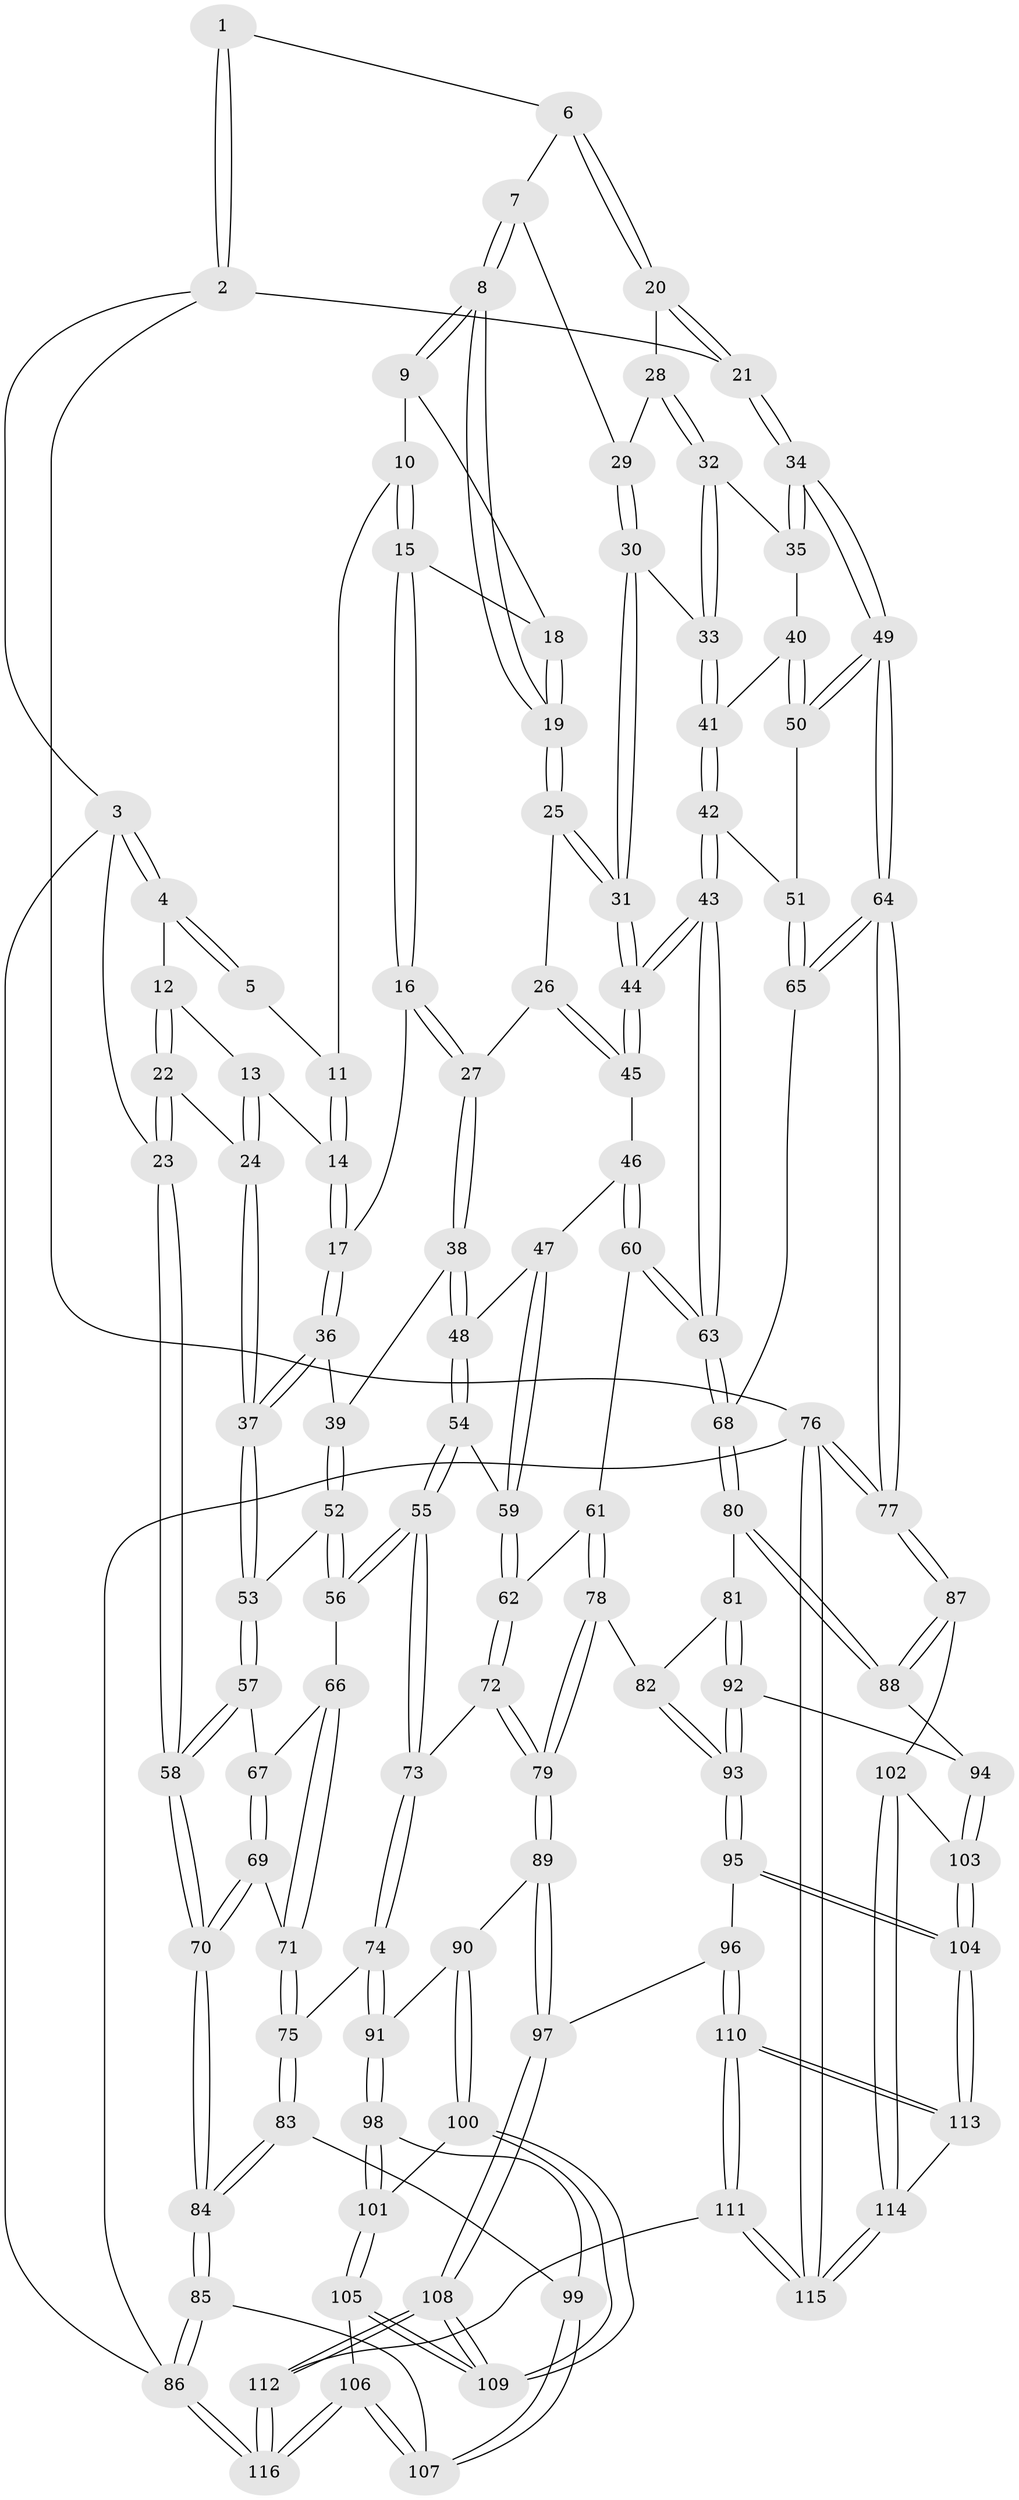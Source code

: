 // coarse degree distribution, {3: 0.27586206896551724, 4: 0.6724137931034483, 2: 0.017241379310344827, 5: 0.034482758620689655}
// Generated by graph-tools (version 1.1) at 2025/45/03/06/25 01:45:11]
// undirected, 116 vertices, 287 edges
graph export_dot {
graph [start="1"]
  node [color=gray90,style=filled];
  1 [pos="+0.6643344294000805+0"];
  2 [pos="+1+0"];
  3 [pos="+0+0"];
  4 [pos="+0+0"];
  5 [pos="+0.5466794928865766+0"];
  6 [pos="+0.725678477631319+0.09038649110497893"];
  7 [pos="+0.7199184828108572+0.1245254043906274"];
  8 [pos="+0.7166145478461035+0.12861869696071793"];
  9 [pos="+0.5749182330479234+0.1149645337196036"];
  10 [pos="+0.555652109274406+0.05676063685713441"];
  11 [pos="+0.5293582909172667+0"];
  12 [pos="+0.16158501896491162+0.015161805325844956"];
  13 [pos="+0.173023190835337+0.03164694522757175"];
  14 [pos="+0.39978286165511456+0.15936144335407598"];
  15 [pos="+0.504497267233969+0.1610089335822959"];
  16 [pos="+0.49226962903858484+0.16384791659155135"];
  17 [pos="+0.40323233326938024+0.16811824058268957"];
  18 [pos="+0.5411063295063543+0.15750176948493835"];
  19 [pos="+0.6644963670367445+0.23751660584186018"];
  20 [pos="+1+0.06906852615466638"];
  21 [pos="+1+0"];
  22 [pos="+0.031449523014295294+0.2909155724622103"];
  23 [pos="+0+0.33012162730897787"];
  24 [pos="+0.1875534210953238+0.3036630513218151"];
  25 [pos="+0.6643545430009354+0.23863751515324613"];
  26 [pos="+0.6449906122380489+0.26004066077946897"];
  27 [pos="+0.590863588818636+0.2705609263300041"];
  28 [pos="+0.9583147972587523+0.1532517049167993"];
  29 [pos="+0.7807596572804448+0.16232362961339888"];
  30 [pos="+0.84883969792608+0.25729550813354957"];
  31 [pos="+0.7666439235082608+0.3081626280340941"];
  32 [pos="+0.896795898521309+0.2605221174072332"];
  33 [pos="+0.8952576109702097+0.26207161173542026"];
  34 [pos="+1+0.3127006955772864"];
  35 [pos="+1+0.2960536852122815"];
  36 [pos="+0.40228377488955636+0.17808652635347283"];
  37 [pos="+0.19320953309408725+0.30933753886395726"];
  38 [pos="+0.4746036187126542+0.31563785476279077"];
  39 [pos="+0.43989889965500345+0.29878133864716755"];
  40 [pos="+0.916216383997413+0.34194618769334734"];
  41 [pos="+0.9073652611555397+0.34004846052298254"];
  42 [pos="+0.8678421405726172+0.40316272537640885"];
  43 [pos="+0.795574379168536+0.4343928349257207"];
  44 [pos="+0.7861270616228204+0.4226314427135967"];
  45 [pos="+0.6402078640528586+0.38690608652976316"];
  46 [pos="+0.6380409665486327+0.38898923767606175"];
  47 [pos="+0.6180032382308686+0.39576515396872647"];
  48 [pos="+0.5027675086521962+0.36936058629585805"];
  49 [pos="+1+0.40722599834734435"];
  50 [pos="+1+0.3886471155960336"];
  51 [pos="+0.9224346300612828+0.4353593182563605"];
  52 [pos="+0.3448360020354132+0.387043096850824"];
  53 [pos="+0.20925298777111564+0.35130514241732547"];
  54 [pos="+0.4939311085790997+0.48648693031269047"];
  55 [pos="+0.3910545653475697+0.5170440908941304"];
  56 [pos="+0.37603742819931946+0.501021344091317"];
  57 [pos="+0.18961605325877903+0.40024130407646874"];
  58 [pos="+0+0.5038765748248258"];
  59 [pos="+0.5453452019879524+0.5111111601438281"];
  60 [pos="+0.6647556148404016+0.5519480917837633"];
  61 [pos="+0.6279716547090023+0.5610418591920662"];
  62 [pos="+0.548292875034205+0.5145064518307395"];
  63 [pos="+0.7802028051015385+0.5612588405862219"];
  64 [pos="+1+0.5647927580479088"];
  65 [pos="+0.9793043406318486+0.5400534985812767"];
  66 [pos="+0.2532470175888291+0.5118876660963968"];
  67 [pos="+0.18965041894169488+0.4006937027137802"];
  68 [pos="+0.804345597760503+0.5940384447911209"];
  69 [pos="+0.13826469947650327+0.5271005807947642"];
  70 [pos="+0+0.5902882732914451"];
  71 [pos="+0.21326932564342835+0.5830124705361013"];
  72 [pos="+0.4691217600235893+0.6724528878689823"];
  73 [pos="+0.3832851720010378+0.6088100813913285"];
  74 [pos="+0.2627194886990823+0.680392614558971"];
  75 [pos="+0.2193579866320574+0.6144160239074064"];
  76 [pos="+1+1"];
  77 [pos="+1+0.8018881546631583"];
  78 [pos="+0.5713522593811975+0.6973756711403495"];
  79 [pos="+0.5133098690012198+0.731060073591374"];
  80 [pos="+0.8079733269126228+0.6471362028497094"];
  81 [pos="+0.7470748791955969+0.6980357409452616"];
  82 [pos="+0.6224235766398125+0.7084575977949397"];
  83 [pos="+0+0.6447244975401609"];
  84 [pos="+0+0.637479825023371"];
  85 [pos="+0+0.759811887324918"];
  86 [pos="+0+1"];
  87 [pos="+0.9608113530777229+0.7920411671178582"];
  88 [pos="+0.9035150470204643+0.7563686477035341"];
  89 [pos="+0.5064568235117937+0.761157604266562"];
  90 [pos="+0.4078148496395082+0.7889282748569508"];
  91 [pos="+0.2554233877425639+0.7082467936782137"];
  92 [pos="+0.7108195463019082+0.8163055959804835"];
  93 [pos="+0.6960136975652845+0.834883856686066"];
  94 [pos="+0.8093299985052099+0.8116827479630451"];
  95 [pos="+0.6952610531769318+0.8365452408168544"];
  96 [pos="+0.6044197073830215+0.8499363538762472"];
  97 [pos="+0.5249037461319723+0.8063516251273039"];
  98 [pos="+0.21328876059001797+0.7613101740630224"];
  99 [pos="+0.05218728055234961+0.7502795883293694"];
  100 [pos="+0.3561763339145649+0.8701273391152393"];
  101 [pos="+0.21701220914234487+0.7766580903524073"];
  102 [pos="+0.8704179626822285+0.9109091384498071"];
  103 [pos="+0.7753700643011812+0.9036523696928987"];
  104 [pos="+0.7401382739510889+0.9118309561726713"];
  105 [pos="+0.20780732132230428+0.8715179462507958"];
  106 [pos="+0.10515988777764221+0.9735856984439419"];
  107 [pos="+0.08698223537198065+0.9347500429806264"];
  108 [pos="+0.4075208569742993+1"];
  109 [pos="+0.36578359800508864+1"];
  110 [pos="+0.6290541470826533+1"];
  111 [pos="+0.6267858754331066+1"];
  112 [pos="+0.4164392911686934+1"];
  113 [pos="+0.6976211179561652+1"];
  114 [pos="+0.8727618841160332+0.9399152089745798"];
  115 [pos="+1+1"];
  116 [pos="+0.030186613054714984+1"];
  1 -- 2;
  1 -- 2;
  1 -- 6;
  2 -- 3;
  2 -- 21;
  2 -- 76;
  3 -- 4;
  3 -- 4;
  3 -- 23;
  3 -- 86;
  4 -- 5;
  4 -- 5;
  4 -- 12;
  5 -- 11;
  6 -- 7;
  6 -- 20;
  6 -- 20;
  7 -- 8;
  7 -- 8;
  7 -- 29;
  8 -- 9;
  8 -- 9;
  8 -- 19;
  8 -- 19;
  9 -- 10;
  9 -- 18;
  10 -- 11;
  10 -- 15;
  10 -- 15;
  11 -- 14;
  11 -- 14;
  12 -- 13;
  12 -- 22;
  12 -- 22;
  13 -- 14;
  13 -- 24;
  13 -- 24;
  14 -- 17;
  14 -- 17;
  15 -- 16;
  15 -- 16;
  15 -- 18;
  16 -- 17;
  16 -- 27;
  16 -- 27;
  17 -- 36;
  17 -- 36;
  18 -- 19;
  18 -- 19;
  19 -- 25;
  19 -- 25;
  20 -- 21;
  20 -- 21;
  20 -- 28;
  21 -- 34;
  21 -- 34;
  22 -- 23;
  22 -- 23;
  22 -- 24;
  23 -- 58;
  23 -- 58;
  24 -- 37;
  24 -- 37;
  25 -- 26;
  25 -- 31;
  25 -- 31;
  26 -- 27;
  26 -- 45;
  26 -- 45;
  27 -- 38;
  27 -- 38;
  28 -- 29;
  28 -- 32;
  28 -- 32;
  29 -- 30;
  29 -- 30;
  30 -- 31;
  30 -- 31;
  30 -- 33;
  31 -- 44;
  31 -- 44;
  32 -- 33;
  32 -- 33;
  32 -- 35;
  33 -- 41;
  33 -- 41;
  34 -- 35;
  34 -- 35;
  34 -- 49;
  34 -- 49;
  35 -- 40;
  36 -- 37;
  36 -- 37;
  36 -- 39;
  37 -- 53;
  37 -- 53;
  38 -- 39;
  38 -- 48;
  38 -- 48;
  39 -- 52;
  39 -- 52;
  40 -- 41;
  40 -- 50;
  40 -- 50;
  41 -- 42;
  41 -- 42;
  42 -- 43;
  42 -- 43;
  42 -- 51;
  43 -- 44;
  43 -- 44;
  43 -- 63;
  43 -- 63;
  44 -- 45;
  44 -- 45;
  45 -- 46;
  46 -- 47;
  46 -- 60;
  46 -- 60;
  47 -- 48;
  47 -- 59;
  47 -- 59;
  48 -- 54;
  48 -- 54;
  49 -- 50;
  49 -- 50;
  49 -- 64;
  49 -- 64;
  50 -- 51;
  51 -- 65;
  51 -- 65;
  52 -- 53;
  52 -- 56;
  52 -- 56;
  53 -- 57;
  53 -- 57;
  54 -- 55;
  54 -- 55;
  54 -- 59;
  55 -- 56;
  55 -- 56;
  55 -- 73;
  55 -- 73;
  56 -- 66;
  57 -- 58;
  57 -- 58;
  57 -- 67;
  58 -- 70;
  58 -- 70;
  59 -- 62;
  59 -- 62;
  60 -- 61;
  60 -- 63;
  60 -- 63;
  61 -- 62;
  61 -- 78;
  61 -- 78;
  62 -- 72;
  62 -- 72;
  63 -- 68;
  63 -- 68;
  64 -- 65;
  64 -- 65;
  64 -- 77;
  64 -- 77;
  65 -- 68;
  66 -- 67;
  66 -- 71;
  66 -- 71;
  67 -- 69;
  67 -- 69;
  68 -- 80;
  68 -- 80;
  69 -- 70;
  69 -- 70;
  69 -- 71;
  70 -- 84;
  70 -- 84;
  71 -- 75;
  71 -- 75;
  72 -- 73;
  72 -- 79;
  72 -- 79;
  73 -- 74;
  73 -- 74;
  74 -- 75;
  74 -- 91;
  74 -- 91;
  75 -- 83;
  75 -- 83;
  76 -- 77;
  76 -- 77;
  76 -- 115;
  76 -- 115;
  76 -- 86;
  77 -- 87;
  77 -- 87;
  78 -- 79;
  78 -- 79;
  78 -- 82;
  79 -- 89;
  79 -- 89;
  80 -- 81;
  80 -- 88;
  80 -- 88;
  81 -- 82;
  81 -- 92;
  81 -- 92;
  82 -- 93;
  82 -- 93;
  83 -- 84;
  83 -- 84;
  83 -- 99;
  84 -- 85;
  84 -- 85;
  85 -- 86;
  85 -- 86;
  85 -- 107;
  86 -- 116;
  86 -- 116;
  87 -- 88;
  87 -- 88;
  87 -- 102;
  88 -- 94;
  89 -- 90;
  89 -- 97;
  89 -- 97;
  90 -- 91;
  90 -- 100;
  90 -- 100;
  91 -- 98;
  91 -- 98;
  92 -- 93;
  92 -- 93;
  92 -- 94;
  93 -- 95;
  93 -- 95;
  94 -- 103;
  94 -- 103;
  95 -- 96;
  95 -- 104;
  95 -- 104;
  96 -- 97;
  96 -- 110;
  96 -- 110;
  97 -- 108;
  97 -- 108;
  98 -- 99;
  98 -- 101;
  98 -- 101;
  99 -- 107;
  99 -- 107;
  100 -- 101;
  100 -- 109;
  100 -- 109;
  101 -- 105;
  101 -- 105;
  102 -- 103;
  102 -- 114;
  102 -- 114;
  103 -- 104;
  103 -- 104;
  104 -- 113;
  104 -- 113;
  105 -- 106;
  105 -- 109;
  105 -- 109;
  106 -- 107;
  106 -- 107;
  106 -- 116;
  106 -- 116;
  108 -- 109;
  108 -- 109;
  108 -- 112;
  108 -- 112;
  110 -- 111;
  110 -- 111;
  110 -- 113;
  110 -- 113;
  111 -- 112;
  111 -- 115;
  111 -- 115;
  112 -- 116;
  112 -- 116;
  113 -- 114;
  114 -- 115;
  114 -- 115;
}
